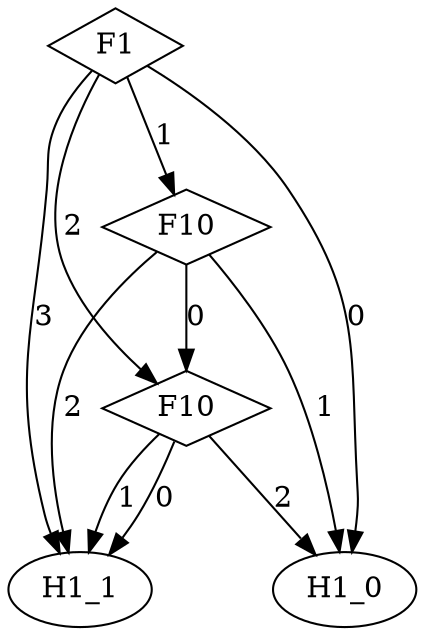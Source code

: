 digraph {
node [label=H1_0,style=""] H1_0
node [label=H1_1,style=""] H1_1
node [label=H1_1,style=""] H1_1
node [label=H1_1,style=""] H1_1
node [label=H1_0,style=""] H1_0
node [label=H1_1,style=""] H1_1
node [label=H1_0,style=""] H1_0
node [label=F10,shape="diamond",style=""] 2
node [label=F10,shape="diamond",style=""] 1
node [label=F1,shape="diamond",style=""] 0

2 -> H1_0 [label="2"]
2 -> H1_1 [label="1"]
2 -> H1_1 [label="0"]
1 -> H1_1 [label="2"]
1 -> H1_0 [label="1"]
1 -> 2 [label="0"]
0 -> H1_1 [label="3"]
0 -> 2 [label="2"]
0 -> 1 [label="1"]
0 -> H1_0 [label="0"]
}